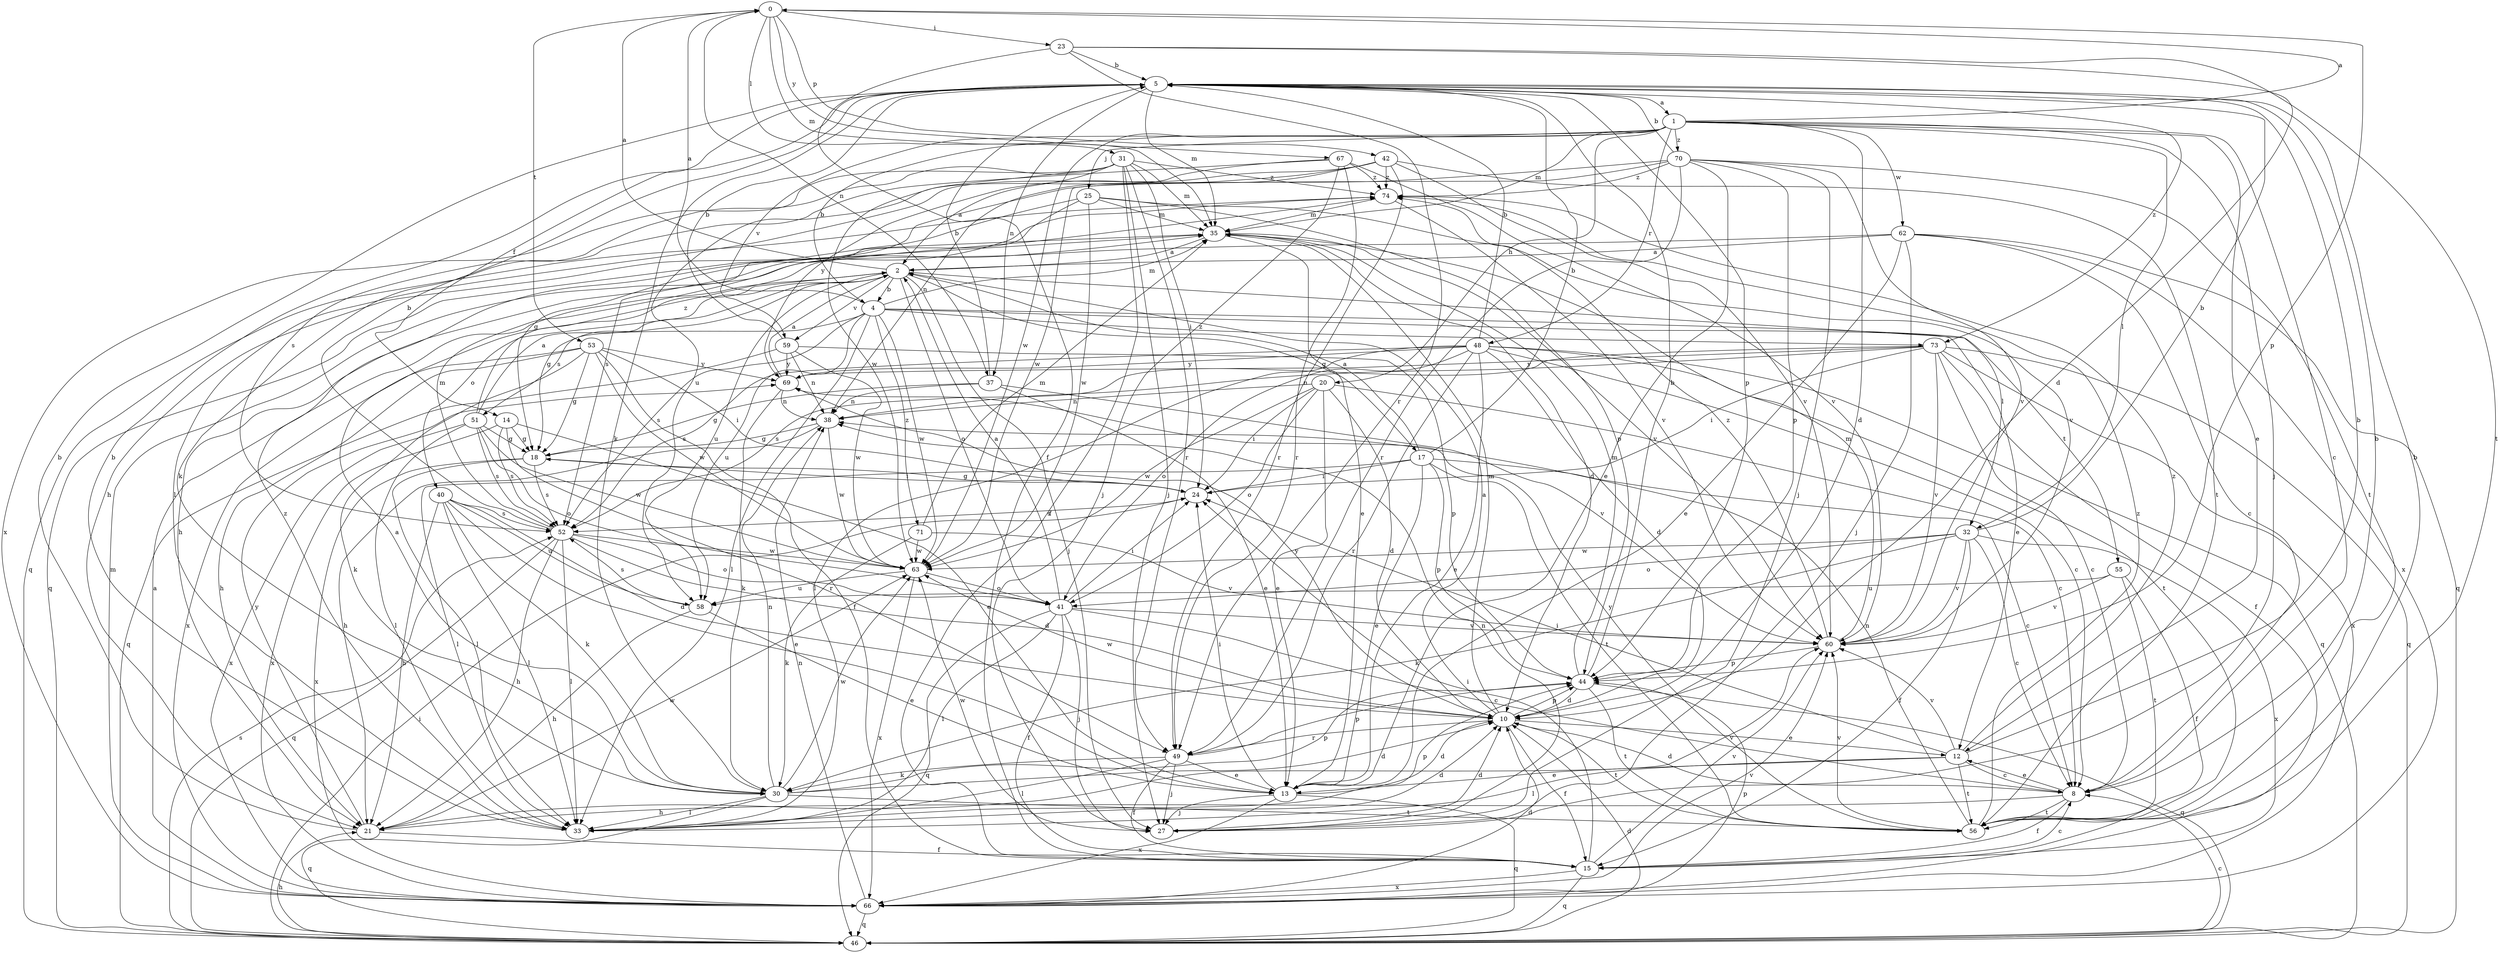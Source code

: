 strict digraph  {
0;
1;
2;
4;
5;
8;
10;
12;
13;
14;
15;
17;
18;
20;
21;
23;
24;
25;
27;
30;
31;
32;
33;
35;
37;
38;
40;
41;
42;
44;
46;
48;
49;
51;
52;
53;
55;
56;
58;
59;
60;
62;
63;
66;
67;
69;
70;
71;
73;
74;
0 -> 23  [label=i];
0 -> 31  [label=l];
0 -> 35  [label=m];
0 -> 37  [label=n];
0 -> 42  [label=p];
0 -> 44  [label=p];
0 -> 53  [label=t];
0 -> 67  [label=y];
1 -> 0  [label=a];
1 -> 4  [label=b];
1 -> 8  [label=c];
1 -> 10  [label=d];
1 -> 12  [label=e];
1 -> 20  [label=h];
1 -> 25  [label=j];
1 -> 27  [label=j];
1 -> 32  [label=l];
1 -> 35  [label=m];
1 -> 48  [label=r];
1 -> 59  [label=v];
1 -> 62  [label=w];
1 -> 63  [label=w];
1 -> 70  [label=z];
2 -> 0  [label=a];
2 -> 4  [label=b];
2 -> 17  [label=g];
2 -> 18  [label=g];
2 -> 27  [label=j];
2 -> 32  [label=l];
2 -> 40  [label=o];
2 -> 41  [label=o];
2 -> 58  [label=u];
2 -> 59  [label=v];
4 -> 0  [label=a];
4 -> 12  [label=e];
4 -> 33  [label=l];
4 -> 35  [label=m];
4 -> 51  [label=s];
4 -> 52  [label=s];
4 -> 55  [label=t];
4 -> 58  [label=u];
4 -> 63  [label=w];
4 -> 71  [label=z];
4 -> 73  [label=z];
5 -> 1  [label=a];
5 -> 14  [label=f];
5 -> 30  [label=k];
5 -> 35  [label=m];
5 -> 37  [label=n];
5 -> 44  [label=p];
5 -> 73  [label=z];
8 -> 5  [label=b];
8 -> 10  [label=d];
8 -> 12  [label=e];
8 -> 15  [label=f];
8 -> 21  [label=h];
8 -> 56  [label=t];
10 -> 2  [label=a];
10 -> 12  [label=e];
10 -> 15  [label=f];
10 -> 35  [label=m];
10 -> 44  [label=p];
10 -> 49  [label=r];
10 -> 56  [label=t];
10 -> 63  [label=w];
10 -> 69  [label=y];
12 -> 5  [label=b];
12 -> 8  [label=c];
12 -> 13  [label=e];
12 -> 24  [label=i];
12 -> 33  [label=l];
12 -> 56  [label=t];
12 -> 60  [label=v];
12 -> 74  [label=z];
13 -> 10  [label=d];
13 -> 24  [label=i];
13 -> 27  [label=j];
13 -> 46  [label=q];
13 -> 66  [label=x];
14 -> 13  [label=e];
14 -> 18  [label=g];
14 -> 49  [label=r];
14 -> 52  [label=s];
14 -> 66  [label=x];
15 -> 8  [label=c];
15 -> 24  [label=i];
15 -> 46  [label=q];
15 -> 60  [label=v];
15 -> 66  [label=x];
17 -> 2  [label=a];
17 -> 5  [label=b];
17 -> 8  [label=c];
17 -> 13  [label=e];
17 -> 24  [label=i];
17 -> 33  [label=l];
17 -> 44  [label=p];
17 -> 56  [label=t];
18 -> 24  [label=i];
18 -> 33  [label=l];
18 -> 52  [label=s];
18 -> 66  [label=x];
20 -> 8  [label=c];
20 -> 10  [label=d];
20 -> 13  [label=e];
20 -> 24  [label=i];
20 -> 38  [label=n];
20 -> 41  [label=o];
20 -> 63  [label=w];
21 -> 5  [label=b];
21 -> 15  [label=f];
21 -> 60  [label=v];
21 -> 63  [label=w];
21 -> 69  [label=y];
23 -> 5  [label=b];
23 -> 10  [label=d];
23 -> 15  [label=f];
23 -> 49  [label=r];
23 -> 56  [label=t];
24 -> 18  [label=g];
24 -> 52  [label=s];
25 -> 18  [label=g];
25 -> 35  [label=m];
25 -> 44  [label=p];
25 -> 52  [label=s];
25 -> 60  [label=v];
25 -> 63  [label=w];
27 -> 10  [label=d];
27 -> 38  [label=n];
27 -> 63  [label=w];
30 -> 2  [label=a];
30 -> 10  [label=d];
30 -> 33  [label=l];
30 -> 38  [label=n];
30 -> 44  [label=p];
30 -> 46  [label=q];
30 -> 56  [label=t];
30 -> 63  [label=w];
31 -> 2  [label=a];
31 -> 15  [label=f];
31 -> 24  [label=i];
31 -> 27  [label=j];
31 -> 35  [label=m];
31 -> 49  [label=r];
31 -> 52  [label=s];
31 -> 63  [label=w];
31 -> 66  [label=x];
31 -> 74  [label=z];
32 -> 5  [label=b];
32 -> 8  [label=c];
32 -> 15  [label=f];
32 -> 30  [label=k];
32 -> 41  [label=o];
32 -> 60  [label=v];
32 -> 63  [label=w];
32 -> 66  [label=x];
33 -> 5  [label=b];
33 -> 10  [label=d];
33 -> 44  [label=p];
33 -> 74  [label=z];
35 -> 2  [label=a];
35 -> 10  [label=d];
35 -> 13  [label=e];
35 -> 46  [label=q];
35 -> 60  [label=v];
37 -> 5  [label=b];
37 -> 13  [label=e];
37 -> 18  [label=g];
37 -> 38  [label=n];
37 -> 60  [label=v];
38 -> 18  [label=g];
38 -> 21  [label=h];
38 -> 63  [label=w];
40 -> 10  [label=d];
40 -> 13  [label=e];
40 -> 21  [label=h];
40 -> 30  [label=k];
40 -> 33  [label=l];
40 -> 52  [label=s];
40 -> 58  [label=u];
41 -> 2  [label=a];
41 -> 8  [label=c];
41 -> 15  [label=f];
41 -> 24  [label=i];
41 -> 27  [label=j];
41 -> 33  [label=l];
41 -> 46  [label=q];
41 -> 60  [label=v];
42 -> 33  [label=l];
42 -> 38  [label=n];
42 -> 49  [label=r];
42 -> 56  [label=t];
42 -> 60  [label=v];
42 -> 69  [label=y];
42 -> 74  [label=z];
44 -> 5  [label=b];
44 -> 10  [label=d];
44 -> 35  [label=m];
44 -> 46  [label=q];
44 -> 56  [label=t];
46 -> 8  [label=c];
46 -> 10  [label=d];
46 -> 21  [label=h];
46 -> 24  [label=i];
46 -> 52  [label=s];
48 -> 5  [label=b];
48 -> 8  [label=c];
48 -> 10  [label=d];
48 -> 13  [label=e];
48 -> 33  [label=l];
48 -> 41  [label=o];
48 -> 46  [label=q];
48 -> 49  [label=r];
48 -> 52  [label=s];
48 -> 56  [label=t];
48 -> 69  [label=y];
49 -> 13  [label=e];
49 -> 15  [label=f];
49 -> 27  [label=j];
49 -> 30  [label=k];
49 -> 33  [label=l];
49 -> 44  [label=p];
51 -> 2  [label=a];
51 -> 18  [label=g];
51 -> 33  [label=l];
51 -> 41  [label=o];
51 -> 52  [label=s];
51 -> 63  [label=w];
51 -> 66  [label=x];
51 -> 74  [label=z];
52 -> 5  [label=b];
52 -> 10  [label=d];
52 -> 21  [label=h];
52 -> 33  [label=l];
52 -> 35  [label=m];
52 -> 41  [label=o];
52 -> 46  [label=q];
52 -> 63  [label=w];
53 -> 15  [label=f];
53 -> 18  [label=g];
53 -> 21  [label=h];
53 -> 24  [label=i];
53 -> 30  [label=k];
53 -> 63  [label=w];
53 -> 66  [label=x];
53 -> 69  [label=y];
55 -> 15  [label=f];
55 -> 56  [label=t];
55 -> 58  [label=u];
55 -> 60  [label=v];
56 -> 5  [label=b];
56 -> 38  [label=n];
56 -> 60  [label=v];
56 -> 69  [label=y];
56 -> 74  [label=z];
58 -> 13  [label=e];
58 -> 21  [label=h];
58 -> 52  [label=s];
59 -> 5  [label=b];
59 -> 38  [label=n];
59 -> 44  [label=p];
59 -> 46  [label=q];
59 -> 63  [label=w];
59 -> 69  [label=y];
60 -> 35  [label=m];
60 -> 44  [label=p];
60 -> 74  [label=z];
62 -> 2  [label=a];
62 -> 8  [label=c];
62 -> 13  [label=e];
62 -> 21  [label=h];
62 -> 27  [label=j];
62 -> 46  [label=q];
62 -> 66  [label=x];
63 -> 41  [label=o];
63 -> 58  [label=u];
63 -> 66  [label=x];
66 -> 2  [label=a];
66 -> 10  [label=d];
66 -> 35  [label=m];
66 -> 38  [label=n];
66 -> 44  [label=p];
66 -> 46  [label=q];
66 -> 60  [label=v];
67 -> 27  [label=j];
67 -> 30  [label=k];
67 -> 49  [label=r];
67 -> 58  [label=u];
67 -> 60  [label=v];
67 -> 74  [label=z];
69 -> 2  [label=a];
69 -> 30  [label=k];
69 -> 38  [label=n];
70 -> 5  [label=b];
70 -> 13  [label=e];
70 -> 21  [label=h];
70 -> 27  [label=j];
70 -> 44  [label=p];
70 -> 49  [label=r];
70 -> 56  [label=t];
70 -> 60  [label=v];
70 -> 63  [label=w];
70 -> 74  [label=z];
71 -> 30  [label=k];
71 -> 35  [label=m];
71 -> 60  [label=v];
71 -> 63  [label=w];
73 -> 8  [label=c];
73 -> 15  [label=f];
73 -> 24  [label=i];
73 -> 38  [label=n];
73 -> 46  [label=q];
73 -> 52  [label=s];
73 -> 60  [label=v];
73 -> 66  [label=x];
73 -> 69  [label=y];
74 -> 35  [label=m];
74 -> 46  [label=q];
74 -> 60  [label=v];
}

